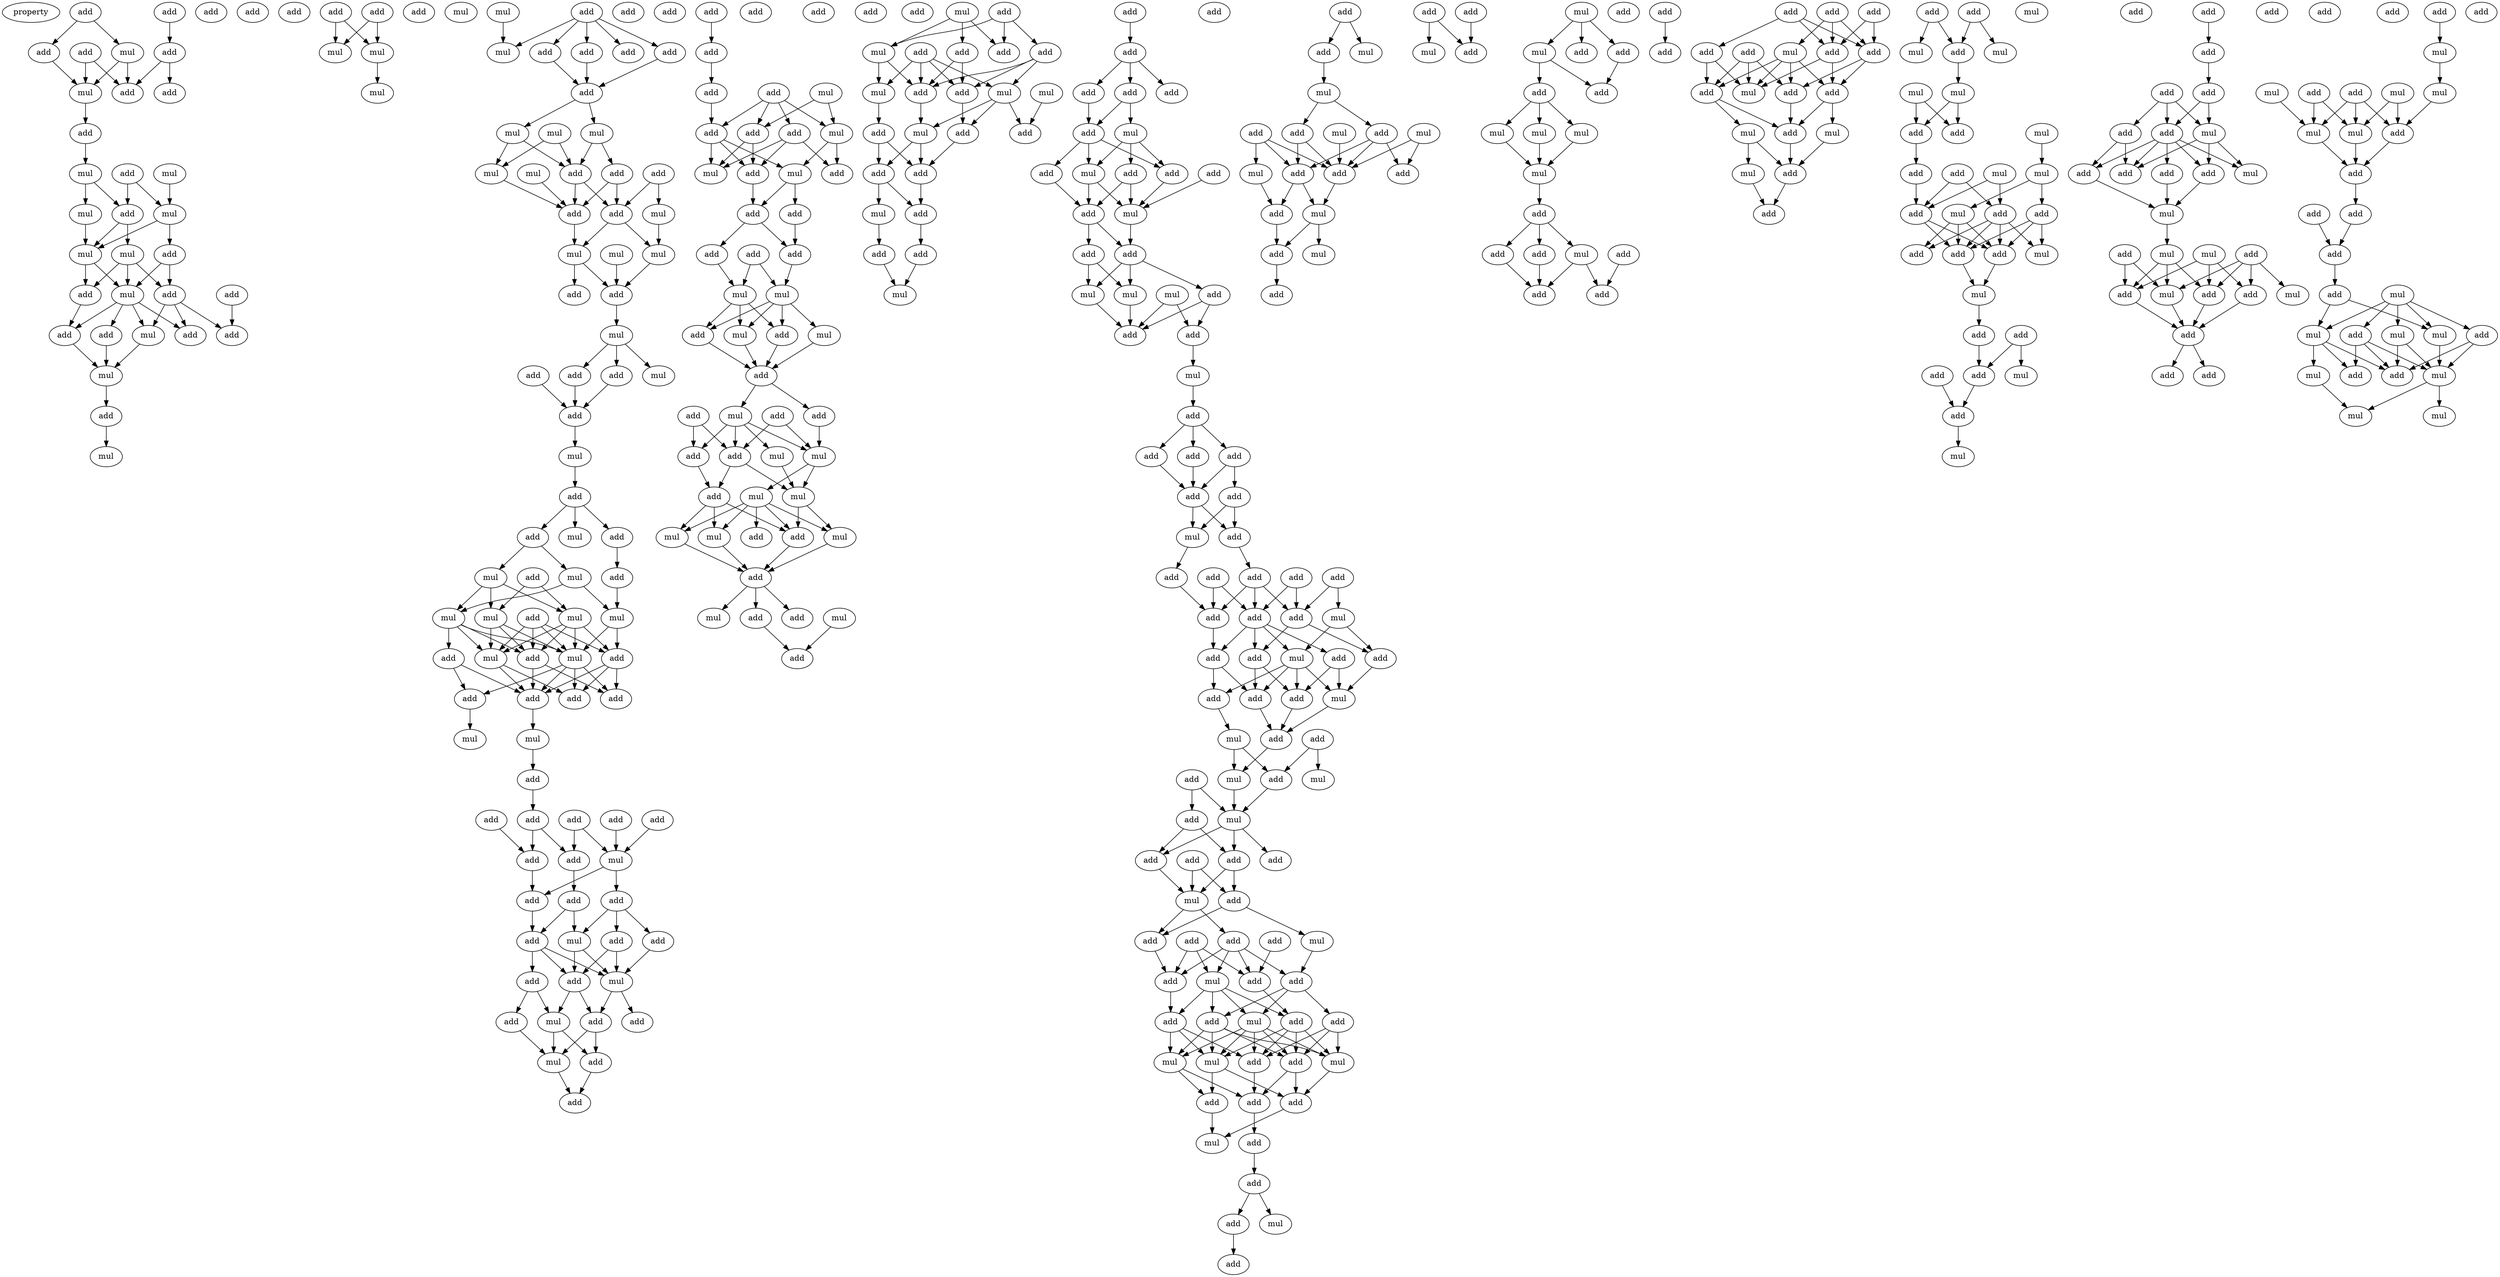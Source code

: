 digraph {
    node [fontcolor=black]
    property [mul=2,lf=1.3]
    0 [ label = add ];
    1 [ label = add ];
    2 [ label = add ];
    3 [ label = add ];
    4 [ label = add ];
    5 [ label = add ];
    6 [ label = mul ];
    7 [ label = add ];
    8 [ label = mul ];
    9 [ label = add ];
    10 [ label = add ];
    11 [ label = mul ];
    12 [ label = add ];
    13 [ label = mul ];
    14 [ label = add ];
    15 [ label = mul ];
    16 [ label = mul ];
    17 [ label = add ];
    18 [ label = mul ];
    19 [ label = mul ];
    20 [ label = add ];
    21 [ label = mul ];
    22 [ label = add ];
    23 [ label = add ];
    24 [ label = add ];
    25 [ label = mul ];
    26 [ label = add ];
    27 [ label = add ];
    28 [ label = add ];
    29 [ label = mul ];
    30 [ label = add ];
    31 [ label = mul ];
    32 [ label = add ];
    33 [ label = add ];
    34 [ label = add ];
    35 [ label = add ];
    36 [ label = add ];
    37 [ label = mul ];
    38 [ label = mul ];
    39 [ label = mul ];
    40 [ label = mul ];
    41 [ label = add ];
    42 [ label = mul ];
    43 [ label = mul ];
    44 [ label = add ];
    45 [ label = add ];
    46 [ label = add ];
    47 [ label = add ];
    48 [ label = add ];
    49 [ label = mul ];
    50 [ label = mul ];
    51 [ label = mul ];
    52 [ label = add ];
    53 [ label = mul ];
    54 [ label = add ];
    55 [ label = add ];
    56 [ label = mul ];
    57 [ label = mul ];
    58 [ label = add ];
    59 [ label = add ];
    60 [ label = mul ];
    61 [ label = mul ];
    62 [ label = mul ];
    63 [ label = add ];
    64 [ label = add ];
    65 [ label = mul ];
    66 [ label = add ];
    67 [ label = add ];
    68 [ label = add ];
    69 [ label = add ];
    70 [ label = mul ];
    71 [ label = add ];
    72 [ label = mul ];
    73 [ label = add ];
    74 [ label = add ];
    75 [ label = add ];
    76 [ label = mul ];
    77 [ label = add ];
    78 [ label = add ];
    79 [ label = add ];
    80 [ label = mul ];
    81 [ label = mul ];
    82 [ label = mul ];
    83 [ label = mul ];
    84 [ label = add ];
    85 [ label = mul ];
    86 [ label = mul ];
    87 [ label = mul ];
    88 [ label = add ];
    89 [ label = add ];
    90 [ label = add ];
    91 [ label = mul ];
    92 [ label = add ];
    93 [ label = add ];
    94 [ label = add ];
    95 [ label = add ];
    96 [ label = mul ];
    97 [ label = mul ];
    98 [ label = add ];
    99 [ label = add ];
    100 [ label = add ];
    101 [ label = add ];
    102 [ label = add ];
    103 [ label = add ];
    104 [ label = add ];
    105 [ label = add ];
    106 [ label = mul ];
    107 [ label = add ];
    108 [ label = add ];
    109 [ label = add ];
    110 [ label = mul ];
    111 [ label = add ];
    112 [ label = add ];
    113 [ label = add ];
    114 [ label = mul ];
    115 [ label = add ];
    116 [ label = add ];
    117 [ label = add ];
    118 [ label = add ];
    119 [ label = mul ];
    120 [ label = add ];
    121 [ label = mul ];
    122 [ label = add ];
    123 [ label = add ];
    124 [ label = add ];
    125 [ label = add ];
    126 [ label = mul ];
    127 [ label = add ];
    128 [ label = add ];
    129 [ label = add ];
    130 [ label = add ];
    131 [ label = add ];
    132 [ label = mul ];
    133 [ label = add ];
    134 [ label = mul ];
    135 [ label = add ];
    136 [ label = mul ];
    137 [ label = add ];
    138 [ label = add ];
    139 [ label = add ];
    140 [ label = add ];
    141 [ label = add ];
    142 [ label = add ];
    143 [ label = add ];
    144 [ label = mul ];
    145 [ label = mul ];
    146 [ label = mul ];
    147 [ label = add ];
    148 [ label = add ];
    149 [ label = mul ];
    150 [ label = add ];
    151 [ label = add ];
    152 [ label = mul ];
    153 [ label = add ];
    154 [ label = add ];
    155 [ label = add ];
    156 [ label = add ];
    157 [ label = mul ];
    158 [ label = mul ];
    159 [ label = add ];
    160 [ label = mul ];
    161 [ label = mul ];
    162 [ label = add ];
    163 [ label = add ];
    164 [ label = mul ];
    165 [ label = mul ];
    166 [ label = mul ];
    167 [ label = add ];
    168 [ label = add ];
    169 [ label = add ];
    170 [ label = add ];
    171 [ label = mul ];
    172 [ label = mul ];
    173 [ label = add ];
    174 [ label = add ];
    175 [ label = mul ];
    176 [ label = add ];
    177 [ label = add ];
    178 [ label = add ];
    179 [ label = add ];
    180 [ label = add ];
    181 [ label = mul ];
    182 [ label = mul ];
    183 [ label = mul ];
    184 [ label = add ];
    185 [ label = mul ];
    186 [ label = add ];
    187 [ label = mul ];
    188 [ label = add ];
    189 [ label = add ];
    190 [ label = add ];
    191 [ label = add ];
    192 [ label = add ];
    193 [ label = mul ];
    194 [ label = add ];
    195 [ label = add ];
    196 [ label = add ];
    197 [ label = add ];
    198 [ label = mul ];
    199 [ label = add ];
    200 [ label = add ];
    201 [ label = add ];
    202 [ label = add ];
    203 [ label = mul ];
    204 [ label = add ];
    205 [ label = add ];
    206 [ label = add ];
    207 [ label = mul ];
    208 [ label = add ];
    209 [ label = add ];
    210 [ label = add ];
    211 [ label = mul ];
    212 [ label = add ];
    213 [ label = add ];
    214 [ label = add ];
    215 [ label = mul ];
    216 [ label = mul ];
    217 [ label = mul ];
    218 [ label = add ];
    219 [ label = add ];
    220 [ label = mul ];
    221 [ label = add ];
    222 [ label = add ];
    223 [ label = add ];
    224 [ label = add ];
    225 [ label = add ];
    226 [ label = add ];
    227 [ label = mul ];
    228 [ label = add ];
    229 [ label = add ];
    230 [ label = add ];
    231 [ label = add ];
    232 [ label = add ];
    233 [ label = add ];
    234 [ label = add ];
    235 [ label = add ];
    236 [ label = add ];
    237 [ label = mul ];
    238 [ label = add ];
    239 [ label = mul ];
    240 [ label = add ];
    241 [ label = add ];
    242 [ label = add ];
    243 [ label = add ];
    244 [ label = add ];
    245 [ label = add ];
    246 [ label = mul ];
    247 [ label = mul ];
    248 [ label = add ];
    249 [ label = add ];
    250 [ label = mul ];
    251 [ label = add ];
    252 [ label = mul ];
    253 [ label = add ];
    254 [ label = add ];
    255 [ label = mul ];
    256 [ label = add ];
    257 [ label = add ];
    258 [ label = add ];
    259 [ label = add ];
    260 [ label = add ];
    261 [ label = mul ];
    262 [ label = add ];
    263 [ label = add ];
    264 [ label = add ];
    265 [ label = add ];
    266 [ label = mul ];
    267 [ label = add ];
    268 [ label = mul ];
    269 [ label = add ];
    270 [ label = add ];
    271 [ label = add ];
    272 [ label = add ];
    273 [ label = add ];
    274 [ label = add ];
    275 [ label = mul ];
    276 [ label = mul ];
    277 [ label = mul ];
    278 [ label = add ];
    279 [ label = add ];
    280 [ label = mul ];
    281 [ label = add ];
    282 [ label = add ];
    283 [ label = add ];
    284 [ label = mul ];
    285 [ label = add ];
    286 [ label = add ];
    287 [ label = add ];
    288 [ label = add ];
    289 [ label = mul ];
    290 [ label = add ];
    291 [ label = add ];
    292 [ label = add ];
    293 [ label = mul ];
    294 [ label = mul ];
    295 [ label = mul ];
    296 [ label = mul ];
    297 [ label = add ];
    298 [ label = add ];
    299 [ label = add ];
    300 [ label = add ];
    301 [ label = add ];
    302 [ label = add ];
    303 [ label = mul ];
    304 [ label = add ];
    305 [ label = mul ];
    306 [ label = add ];
    307 [ label = mul ];
    308 [ label = add ];
    309 [ label = add ];
    310 [ label = add ];
    311 [ label = mul ];
    312 [ label = mul ];
    313 [ label = mul ];
    314 [ label = add ];
    315 [ label = add ];
    316 [ label = add ];
    317 [ label = add ];
    318 [ label = add ];
    319 [ label = mul ];
    320 [ label = mul ];
    321 [ label = mul ];
    322 [ label = mul ];
    323 [ label = add ];
    324 [ label = add ];
    325 [ label = add ];
    326 [ label = add ];
    327 [ label = add ];
    328 [ label = mul ];
    329 [ label = add ];
    330 [ label = add ];
    331 [ label = add ];
    332 [ label = add ];
    333 [ label = add ];
    334 [ label = add ];
    335 [ label = add ];
    336 [ label = add ];
    337 [ label = add ];
    338 [ label = add ];
    339 [ label = add ];
    340 [ label = mul ];
    341 [ label = add ];
    342 [ label = add ];
    343 [ label = add ];
    344 [ label = mul ];
    345 [ label = mul ];
    346 [ label = mul ];
    347 [ label = add ];
    348 [ label = add ];
    349 [ label = mul ];
    350 [ label = add ];
    351 [ label = add ];
    352 [ label = add ];
    353 [ label = mul ];
    354 [ label = mul ];
    355 [ label = add ];
    356 [ label = mul ];
    357 [ label = mul ];
    358 [ label = mul ];
    359 [ label = add ];
    360 [ label = add ];
    361 [ label = mul ];
    362 [ label = add ];
    363 [ label = mul ];
    364 [ label = mul ];
    365 [ label = add ];
    366 [ label = add ];
    367 [ label = add ];
    368 [ label = mul ];
    369 [ label = add ];
    370 [ label = add ];
    371 [ label = add ];
    372 [ label = mul ];
    373 [ label = add ];
    374 [ label = add ];
    375 [ label = mul ];
    376 [ label = add ];
    377 [ label = add ];
    378 [ label = mul ];
    379 [ label = add ];
    380 [ label = add ];
    381 [ label = add ];
    382 [ label = add ];
    383 [ label = mul ];
    384 [ label = add ];
    385 [ label = add ];
    386 [ label = add ];
    387 [ label = add ];
    388 [ label = add ];
    389 [ label = add ];
    390 [ label = mul ];
    391 [ label = add ];
    392 [ label = add ];
    393 [ label = mul ];
    394 [ label = add ];
    395 [ label = add ];
    396 [ label = mul ];
    397 [ label = mul ];
    398 [ label = add ];
    399 [ label = mul ];
    400 [ label = add ];
    401 [ label = mul ];
    402 [ label = mul ];
    403 [ label = add ];
    404 [ label = add ];
    405 [ label = add ];
    406 [ label = add ];
    407 [ label = add ];
    408 [ label = add ];
    409 [ label = add ];
    410 [ label = add ];
    411 [ label = add ];
    412 [ label = mul ];
    413 [ label = add ];
    414 [ label = add ];
    415 [ label = mul ];
    416 [ label = mul ];
    417 [ label = mul ];
    418 [ label = mul ];
    419 [ label = add ];
    420 [ label = mul ];
    421 [ label = add ];
    422 [ label = add ];
    423 [ label = add ];
    424 [ label = add ];
    425 [ label = add ];
    426 [ label = mul ];
    427 [ label = add ];
    428 [ label = add ];
    429 [ label = mul ];
    430 [ label = add ];
    431 [ label = mul ];
    432 [ label = mul ];
    433 [ label = mul ];
    434 [ label = add ];
    435 [ label = add ];
    436 [ label = mul ];
    437 [ label = mul ];
    438 [ label = mul ];
    0 -> 5 [ name = 0 ];
    0 -> 6 [ name = 1 ];
    2 -> 4 [ name = 2 ];
    3 -> 7 [ name = 3 ];
    3 -> 8 [ name = 4 ];
    4 -> 7 [ name = 5 ];
    4 -> 9 [ name = 6 ];
    5 -> 8 [ name = 7 ];
    6 -> 7 [ name = 8 ];
    6 -> 8 [ name = 9 ];
    8 -> 10 [ name = 10 ];
    10 -> 13 [ name = 11 ];
    11 -> 15 [ name = 12 ];
    12 -> 14 [ name = 13 ];
    12 -> 15 [ name = 14 ];
    13 -> 14 [ name = 15 ];
    13 -> 16 [ name = 16 ];
    14 -> 18 [ name = 17 ];
    14 -> 19 [ name = 18 ];
    15 -> 17 [ name = 19 ];
    15 -> 18 [ name = 20 ];
    16 -> 18 [ name = 21 ];
    17 -> 21 [ name = 22 ];
    17 -> 23 [ name = 23 ];
    18 -> 21 [ name = 24 ];
    18 -> 22 [ name = 25 ];
    19 -> 21 [ name = 26 ];
    19 -> 22 [ name = 27 ];
    19 -> 23 [ name = 28 ];
    20 -> 24 [ name = 29 ];
    21 -> 25 [ name = 30 ];
    21 -> 26 [ name = 31 ];
    21 -> 27 [ name = 32 ];
    21 -> 28 [ name = 33 ];
    22 -> 28 [ name = 34 ];
    23 -> 24 [ name = 35 ];
    23 -> 25 [ name = 36 ];
    23 -> 27 [ name = 37 ];
    25 -> 29 [ name = 38 ];
    26 -> 29 [ name = 39 ];
    28 -> 29 [ name = 40 ];
    29 -> 30 [ name = 41 ];
    30 -> 31 [ name = 42 ];
    34 -> 37 [ name = 43 ];
    34 -> 38 [ name = 44 ];
    35 -> 37 [ name = 45 ];
    35 -> 38 [ name = 46 ];
    38 -> 39 [ name = 47 ];
    41 -> 43 [ name = 48 ];
    41 -> 44 [ name = 49 ];
    41 -> 45 [ name = 50 ];
    41 -> 46 [ name = 51 ];
    41 -> 47 [ name = 52 ];
    42 -> 43 [ name = 53 ];
    44 -> 48 [ name = 54 ];
    46 -> 48 [ name = 55 ];
    47 -> 48 [ name = 56 ];
    48 -> 49 [ name = 57 ];
    48 -> 50 [ name = 58 ];
    49 -> 53 [ name = 59 ];
    49 -> 55 [ name = 60 ];
    50 -> 52 [ name = 61 ];
    50 -> 55 [ name = 62 ];
    51 -> 53 [ name = 63 ];
    51 -> 55 [ name = 64 ];
    52 -> 58 [ name = 65 ];
    52 -> 59 [ name = 66 ];
    53 -> 58 [ name = 67 ];
    54 -> 57 [ name = 68 ];
    54 -> 59 [ name = 69 ];
    55 -> 58 [ name = 70 ];
    55 -> 59 [ name = 71 ];
    56 -> 58 [ name = 72 ];
    57 -> 60 [ name = 73 ];
    58 -> 61 [ name = 74 ];
    59 -> 60 [ name = 75 ];
    59 -> 61 [ name = 76 ];
    60 -> 63 [ name = 77 ];
    61 -> 63 [ name = 78 ];
    61 -> 64 [ name = 79 ];
    62 -> 63 [ name = 80 ];
    63 -> 65 [ name = 81 ];
    65 -> 68 [ name = 82 ];
    65 -> 69 [ name = 83 ];
    65 -> 70 [ name = 84 ];
    66 -> 71 [ name = 85 ];
    68 -> 71 [ name = 86 ];
    69 -> 71 [ name = 87 ];
    71 -> 72 [ name = 88 ];
    72 -> 73 [ name = 89 ];
    73 -> 75 [ name = 90 ];
    73 -> 76 [ name = 91 ];
    73 -> 77 [ name = 92 ];
    75 -> 80 [ name = 93 ];
    75 -> 81 [ name = 94 ];
    77 -> 79 [ name = 95 ];
    78 -> 82 [ name = 96 ];
    78 -> 83 [ name = 97 ];
    79 -> 86 [ name = 98 ];
    80 -> 82 [ name = 99 ];
    80 -> 83 [ name = 100 ];
    80 -> 85 [ name = 101 ];
    81 -> 85 [ name = 102 ];
    81 -> 86 [ name = 103 ];
    82 -> 87 [ name = 104 ];
    82 -> 89 [ name = 105 ];
    82 -> 90 [ name = 106 ];
    82 -> 91 [ name = 107 ];
    83 -> 87 [ name = 108 ];
    83 -> 90 [ name = 109 ];
    83 -> 91 [ name = 110 ];
    84 -> 87 [ name = 111 ];
    84 -> 89 [ name = 112 ];
    84 -> 90 [ name = 113 ];
    84 -> 91 [ name = 114 ];
    85 -> 87 [ name = 115 ];
    85 -> 88 [ name = 116 ];
    85 -> 90 [ name = 117 ];
    85 -> 91 [ name = 118 ];
    86 -> 87 [ name = 119 ];
    86 -> 89 [ name = 120 ];
    87 -> 92 [ name = 121 ];
    87 -> 93 [ name = 122 ];
    87 -> 94 [ name = 123 ];
    87 -> 95 [ name = 124 ];
    88 -> 93 [ name = 125 ];
    88 -> 94 [ name = 126 ];
    89 -> 92 [ name = 127 ];
    89 -> 94 [ name = 128 ];
    89 -> 95 [ name = 129 ];
    90 -> 94 [ name = 130 ];
    90 -> 95 [ name = 131 ];
    91 -> 92 [ name = 132 ];
    91 -> 94 [ name = 133 ];
    93 -> 97 [ name = 134 ];
    94 -> 96 [ name = 135 ];
    96 -> 98 [ name = 136 ];
    98 -> 103 [ name = 137 ];
    99 -> 106 [ name = 138 ];
    100 -> 104 [ name = 139 ];
    101 -> 105 [ name = 140 ];
    101 -> 106 [ name = 141 ];
    102 -> 106 [ name = 142 ];
    103 -> 104 [ name = 143 ];
    103 -> 105 [ name = 144 ];
    104 -> 107 [ name = 145 ];
    105 -> 108 [ name = 146 ];
    106 -> 107 [ name = 147 ];
    106 -> 109 [ name = 148 ];
    107 -> 111 [ name = 149 ];
    108 -> 110 [ name = 150 ];
    108 -> 111 [ name = 151 ];
    109 -> 110 [ name = 152 ];
    109 -> 112 [ name = 153 ];
    109 -> 113 [ name = 154 ];
    110 -> 114 [ name = 155 ];
    110 -> 116 [ name = 156 ];
    111 -> 114 [ name = 157 ];
    111 -> 115 [ name = 158 ];
    111 -> 116 [ name = 159 ];
    112 -> 114 [ name = 160 ];
    112 -> 116 [ name = 161 ];
    113 -> 114 [ name = 162 ];
    114 -> 118 [ name = 163 ];
    114 -> 120 [ name = 164 ];
    115 -> 117 [ name = 165 ];
    115 -> 119 [ name = 166 ];
    116 -> 119 [ name = 167 ];
    116 -> 120 [ name = 168 ];
    117 -> 121 [ name = 169 ];
    119 -> 121 [ name = 170 ];
    119 -> 122 [ name = 171 ];
    120 -> 121 [ name = 172 ];
    120 -> 122 [ name = 173 ];
    121 -> 124 [ name = 174 ];
    122 -> 124 [ name = 175 ];
    123 -> 125 [ name = 176 ];
    125 -> 128 [ name = 177 ];
    126 -> 129 [ name = 178 ];
    126 -> 132 [ name = 179 ];
    127 -> 129 [ name = 180 ];
    127 -> 130 [ name = 181 ];
    127 -> 131 [ name = 182 ];
    127 -> 132 [ name = 183 ];
    128 -> 131 [ name = 184 ];
    129 -> 133 [ name = 185 ];
    129 -> 136 [ name = 186 ];
    130 -> 133 [ name = 187 ];
    130 -> 135 [ name = 188 ];
    130 -> 136 [ name = 189 ];
    131 -> 133 [ name = 190 ];
    131 -> 134 [ name = 191 ];
    131 -> 136 [ name = 192 ];
    132 -> 134 [ name = 193 ];
    132 -> 135 [ name = 194 ];
    133 -> 137 [ name = 195 ];
    134 -> 137 [ name = 196 ];
    134 -> 138 [ name = 197 ];
    137 -> 139 [ name = 198 ];
    137 -> 140 [ name = 199 ];
    138 -> 140 [ name = 200 ];
    139 -> 145 [ name = 201 ];
    140 -> 144 [ name = 202 ];
    141 -> 144 [ name = 203 ];
    141 -> 145 [ name = 204 ];
    144 -> 146 [ name = 205 ];
    144 -> 147 [ name = 206 ];
    144 -> 149 [ name = 207 ];
    144 -> 150 [ name = 208 ];
    145 -> 146 [ name = 209 ];
    145 -> 147 [ name = 210 ];
    145 -> 150 [ name = 211 ];
    146 -> 151 [ name = 212 ];
    147 -> 151 [ name = 213 ];
    149 -> 151 [ name = 214 ];
    150 -> 151 [ name = 215 ];
    151 -> 152 [ name = 216 ];
    151 -> 155 [ name = 217 ];
    152 -> 156 [ name = 218 ];
    152 -> 157 [ name = 219 ];
    152 -> 158 [ name = 220 ];
    152 -> 159 [ name = 221 ];
    153 -> 156 [ name = 222 ];
    153 -> 159 [ name = 223 ];
    154 -> 157 [ name = 224 ];
    154 -> 159 [ name = 225 ];
    155 -> 157 [ name = 226 ];
    156 -> 162 [ name = 227 ];
    157 -> 160 [ name = 228 ];
    157 -> 161 [ name = 229 ];
    158 -> 160 [ name = 230 ];
    159 -> 160 [ name = 231 ];
    159 -> 162 [ name = 232 ];
    160 -> 163 [ name = 233 ];
    160 -> 164 [ name = 234 ];
    161 -> 163 [ name = 235 ];
    161 -> 164 [ name = 236 ];
    161 -> 165 [ name = 237 ];
    161 -> 166 [ name = 238 ];
    161 -> 167 [ name = 239 ];
    162 -> 163 [ name = 240 ];
    162 -> 165 [ name = 241 ];
    162 -> 166 [ name = 242 ];
    163 -> 168 [ name = 243 ];
    164 -> 168 [ name = 244 ];
    165 -> 168 [ name = 245 ];
    166 -> 168 [ name = 246 ];
    168 -> 169 [ name = 247 ];
    168 -> 170 [ name = 248 ];
    168 -> 172 [ name = 249 ];
    169 -> 174 [ name = 250 ];
    171 -> 174 [ name = 251 ];
    175 -> 177 [ name = 252 ];
    175 -> 179 [ name = 253 ];
    175 -> 181 [ name = 254 ];
    176 -> 177 [ name = 255 ];
    176 -> 180 [ name = 256 ];
    176 -> 181 [ name = 257 ];
    178 -> 183 [ name = 258 ];
    178 -> 184 [ name = 259 ];
    178 -> 185 [ name = 260 ];
    178 -> 186 [ name = 261 ];
    179 -> 184 [ name = 262 ];
    179 -> 186 [ name = 263 ];
    180 -> 183 [ name = 264 ];
    180 -> 184 [ name = 265 ];
    180 -> 186 [ name = 266 ];
    181 -> 184 [ name = 267 ];
    181 -> 185 [ name = 268 ];
    182 -> 190 [ name = 269 ];
    183 -> 187 [ name = 270 ];
    183 -> 188 [ name = 271 ];
    183 -> 190 [ name = 272 ];
    184 -> 187 [ name = 273 ];
    185 -> 189 [ name = 274 ];
    186 -> 188 [ name = 275 ];
    187 -> 191 [ name = 276 ];
    187 -> 192 [ name = 277 ];
    188 -> 191 [ name = 278 ];
    189 -> 191 [ name = 279 ];
    189 -> 192 [ name = 280 ];
    191 -> 194 [ name = 281 ];
    192 -> 193 [ name = 282 ];
    192 -> 194 [ name = 283 ];
    193 -> 195 [ name = 284 ];
    194 -> 196 [ name = 285 ];
    195 -> 198 [ name = 286 ];
    196 -> 198 [ name = 287 ];
    197 -> 199 [ name = 288 ];
    199 -> 200 [ name = 289 ];
    199 -> 201 [ name = 290 ];
    199 -> 202 [ name = 291 ];
    200 -> 204 [ name = 292 ];
    202 -> 203 [ name = 293 ];
    202 -> 204 [ name = 294 ];
    203 -> 206 [ name = 295 ];
    203 -> 207 [ name = 296 ];
    203 -> 208 [ name = 297 ];
    204 -> 205 [ name = 298 ];
    204 -> 206 [ name = 299 ];
    204 -> 207 [ name = 300 ];
    205 -> 210 [ name = 301 ];
    206 -> 211 [ name = 302 ];
    207 -> 210 [ name = 303 ];
    207 -> 211 [ name = 304 ];
    208 -> 210 [ name = 305 ];
    208 -> 211 [ name = 306 ];
    209 -> 211 [ name = 307 ];
    210 -> 212 [ name = 308 ];
    210 -> 213 [ name = 309 ];
    211 -> 213 [ name = 310 ];
    212 -> 215 [ name = 311 ];
    212 -> 217 [ name = 312 ];
    213 -> 214 [ name = 313 ];
    213 -> 215 [ name = 314 ];
    213 -> 217 [ name = 315 ];
    214 -> 218 [ name = 316 ];
    214 -> 219 [ name = 317 ];
    215 -> 218 [ name = 318 ];
    216 -> 218 [ name = 319 ];
    216 -> 219 [ name = 320 ];
    217 -> 218 [ name = 321 ];
    219 -> 220 [ name = 322 ];
    220 -> 221 [ name = 323 ];
    221 -> 222 [ name = 324 ];
    221 -> 223 [ name = 325 ];
    221 -> 224 [ name = 326 ];
    222 -> 225 [ name = 327 ];
    223 -> 225 [ name = 328 ];
    223 -> 226 [ name = 329 ];
    224 -> 225 [ name = 330 ];
    225 -> 227 [ name = 331 ];
    225 -> 228 [ name = 332 ];
    226 -> 227 [ name = 333 ];
    226 -> 228 [ name = 334 ];
    227 -> 233 [ name = 335 ];
    228 -> 232 [ name = 336 ];
    229 -> 235 [ name = 337 ];
    229 -> 236 [ name = 338 ];
    230 -> 234 [ name = 339 ];
    230 -> 236 [ name = 340 ];
    231 -> 235 [ name = 341 ];
    231 -> 237 [ name = 342 ];
    232 -> 234 [ name = 343 ];
    232 -> 235 [ name = 344 ];
    232 -> 236 [ name = 345 ];
    233 -> 234 [ name = 346 ];
    234 -> 238 [ name = 347 ];
    235 -> 241 [ name = 348 ];
    235 -> 242 [ name = 349 ];
    236 -> 238 [ name = 350 ];
    236 -> 239 [ name = 351 ];
    236 -> 240 [ name = 352 ];
    236 -> 241 [ name = 353 ];
    237 -> 239 [ name = 354 ];
    237 -> 242 [ name = 355 ];
    238 -> 243 [ name = 356 ];
    238 -> 245 [ name = 357 ];
    239 -> 243 [ name = 358 ];
    239 -> 244 [ name = 359 ];
    239 -> 245 [ name = 360 ];
    239 -> 246 [ name = 361 ];
    240 -> 244 [ name = 362 ];
    240 -> 246 [ name = 363 ];
    241 -> 244 [ name = 364 ];
    241 -> 245 [ name = 365 ];
    242 -> 246 [ name = 366 ];
    243 -> 247 [ name = 367 ];
    244 -> 248 [ name = 368 ];
    245 -> 248 [ name = 369 ];
    246 -> 248 [ name = 370 ];
    247 -> 252 [ name = 371 ];
    247 -> 253 [ name = 372 ];
    248 -> 252 [ name = 373 ];
    249 -> 250 [ name = 374 ];
    249 -> 253 [ name = 375 ];
    251 -> 254 [ name = 376 ];
    251 -> 255 [ name = 377 ];
    252 -> 255 [ name = 378 ];
    253 -> 255 [ name = 379 ];
    254 -> 256 [ name = 380 ];
    254 -> 259 [ name = 381 ];
    255 -> 256 [ name = 382 ];
    255 -> 258 [ name = 383 ];
    255 -> 259 [ name = 384 ];
    256 -> 260 [ name = 385 ];
    256 -> 261 [ name = 386 ];
    257 -> 260 [ name = 387 ];
    257 -> 261 [ name = 388 ];
    259 -> 261 [ name = 389 ];
    260 -> 262 [ name = 390 ];
    260 -> 266 [ name = 391 ];
    261 -> 262 [ name = 392 ];
    261 -> 264 [ name = 393 ];
    262 -> 267 [ name = 394 ];
    263 -> 267 [ name = 395 ];
    263 -> 268 [ name = 396 ];
    263 -> 270 [ name = 397 ];
    264 -> 267 [ name = 398 ];
    264 -> 268 [ name = 399 ];
    264 -> 269 [ name = 400 ];
    264 -> 270 [ name = 401 ];
    265 -> 270 [ name = 402 ];
    266 -> 269 [ name = 403 ];
    267 -> 274 [ name = 404 ];
    268 -> 271 [ name = 405 ];
    268 -> 272 [ name = 406 ];
    268 -> 274 [ name = 407 ];
    268 -> 275 [ name = 408 ];
    269 -> 271 [ name = 409 ];
    269 -> 273 [ name = 410 ];
    269 -> 275 [ name = 411 ];
    270 -> 272 [ name = 412 ];
    271 -> 276 [ name = 413 ];
    271 -> 277 [ name = 414 ];
    271 -> 278 [ name = 415 ];
    271 -> 280 [ name = 416 ];
    272 -> 276 [ name = 417 ];
    272 -> 277 [ name = 418 ];
    272 -> 278 [ name = 419 ];
    272 -> 279 [ name = 420 ];
    273 -> 277 [ name = 421 ];
    273 -> 278 [ name = 422 ];
    273 -> 279 [ name = 423 ];
    274 -> 276 [ name = 424 ];
    274 -> 279 [ name = 425 ];
    274 -> 280 [ name = 426 ];
    275 -> 276 [ name = 427 ];
    275 -> 277 [ name = 428 ];
    275 -> 278 [ name = 429 ];
    275 -> 279 [ name = 430 ];
    275 -> 280 [ name = 431 ];
    276 -> 282 [ name = 432 ];
    276 -> 283 [ name = 433 ];
    277 -> 283 [ name = 434 ];
    278 -> 281 [ name = 435 ];
    278 -> 283 [ name = 436 ];
    279 -> 281 [ name = 437 ];
    280 -> 281 [ name = 438 ];
    280 -> 282 [ name = 439 ];
    281 -> 285 [ name = 440 ];
    282 -> 284 [ name = 441 ];
    283 -> 284 [ name = 442 ];
    285 -> 287 [ name = 443 ];
    287 -> 288 [ name = 444 ];
    287 -> 289 [ name = 445 ];
    288 -> 290 [ name = 446 ];
    291 -> 292 [ name = 447 ];
    291 -> 293 [ name = 448 ];
    292 -> 294 [ name = 449 ];
    294 -> 297 [ name = 450 ];
    294 -> 299 [ name = 451 ];
    295 -> 301 [ name = 452 ];
    296 -> 301 [ name = 453 ];
    296 -> 302 [ name = 454 ];
    297 -> 300 [ name = 455 ];
    297 -> 301 [ name = 456 ];
    297 -> 302 [ name = 457 ];
    298 -> 300 [ name = 458 ];
    298 -> 301 [ name = 459 ];
    298 -> 303 [ name = 460 ];
    299 -> 300 [ name = 461 ];
    299 -> 301 [ name = 462 ];
    300 -> 304 [ name = 463 ];
    300 -> 305 [ name = 464 ];
    301 -> 305 [ name = 465 ];
    303 -> 304 [ name = 466 ];
    304 -> 306 [ name = 467 ];
    305 -> 306 [ name = 468 ];
    305 -> 307 [ name = 469 ];
    306 -> 308 [ name = 470 ];
    309 -> 313 [ name = 471 ];
    309 -> 315 [ name = 472 ];
    310 -> 315 [ name = 473 ];
    311 -> 312 [ name = 474 ];
    311 -> 314 [ name = 475 ];
    311 -> 316 [ name = 476 ];
    312 -> 317 [ name = 477 ];
    312 -> 318 [ name = 478 ];
    316 -> 318 [ name = 479 ];
    317 -> 319 [ name = 480 ];
    317 -> 320 [ name = 481 ];
    317 -> 321 [ name = 482 ];
    319 -> 322 [ name = 483 ];
    320 -> 322 [ name = 484 ];
    321 -> 322 [ name = 485 ];
    322 -> 324 [ name = 486 ];
    324 -> 326 [ name = 487 ];
    324 -> 327 [ name = 488 ];
    324 -> 328 [ name = 489 ];
    325 -> 329 [ name = 490 ];
    326 -> 330 [ name = 491 ];
    327 -> 330 [ name = 492 ];
    328 -> 329 [ name = 493 ];
    328 -> 330 [ name = 494 ];
    331 -> 334 [ name = 495 ];
    332 -> 336 [ name = 496 ];
    332 -> 339 [ name = 497 ];
    333 -> 336 [ name = 498 ];
    333 -> 339 [ name = 499 ];
    333 -> 340 [ name = 500 ];
    335 -> 336 [ name = 501 ];
    335 -> 338 [ name = 502 ];
    335 -> 339 [ name = 503 ];
    336 -> 341 [ name = 504 ];
    336 -> 342 [ name = 505 ];
    337 -> 341 [ name = 506 ];
    337 -> 343 [ name = 507 ];
    337 -> 344 [ name = 508 ];
    338 -> 343 [ name = 509 ];
    338 -> 344 [ name = 510 ];
    339 -> 342 [ name = 511 ];
    339 -> 344 [ name = 512 ];
    340 -> 341 [ name = 513 ];
    340 -> 342 [ name = 514 ];
    340 -> 343 [ name = 515 ];
    340 -> 344 [ name = 516 ];
    341 -> 347 [ name = 517 ];
    342 -> 346 [ name = 518 ];
    342 -> 347 [ name = 519 ];
    343 -> 345 [ name = 520 ];
    343 -> 347 [ name = 521 ];
    345 -> 348 [ name = 522 ];
    345 -> 349 [ name = 523 ];
    346 -> 348 [ name = 524 ];
    347 -> 348 [ name = 525 ];
    348 -> 350 [ name = 526 ];
    349 -> 350 [ name = 527 ];
    351 -> 354 [ name = 528 ];
    351 -> 355 [ name = 529 ];
    352 -> 355 [ name = 530 ];
    352 -> 356 [ name = 531 ];
    355 -> 358 [ name = 532 ];
    357 -> 359 [ name = 533 ];
    357 -> 362 [ name = 534 ];
    358 -> 359 [ name = 535 ];
    358 -> 362 [ name = 536 ];
    359 -> 365 [ name = 537 ];
    361 -> 363 [ name = 538 ];
    363 -> 367 [ name = 539 ];
    363 -> 368 [ name = 540 ];
    364 -> 369 [ name = 541 ];
    364 -> 370 [ name = 542 ];
    365 -> 370 [ name = 543 ];
    366 -> 369 [ name = 544 ];
    366 -> 370 [ name = 545 ];
    367 -> 372 [ name = 546 ];
    367 -> 373 [ name = 547 ];
    367 -> 374 [ name = 548 ];
    368 -> 371 [ name = 549 ];
    368 -> 373 [ name = 550 ];
    368 -> 374 [ name = 551 ];
    369 -> 371 [ name = 552 ];
    369 -> 372 [ name = 553 ];
    369 -> 373 [ name = 554 ];
    369 -> 374 [ name = 555 ];
    370 -> 373 [ name = 556 ];
    370 -> 374 [ name = 557 ];
    373 -> 375 [ name = 558 ];
    374 -> 375 [ name = 559 ];
    375 -> 376 [ name = 560 ];
    376 -> 379 [ name = 561 ];
    377 -> 378 [ name = 562 ];
    377 -> 379 [ name = 563 ];
    379 -> 381 [ name = 564 ];
    380 -> 381 [ name = 565 ];
    381 -> 383 [ name = 566 ];
    382 -> 385 [ name = 567 ];
    385 -> 386 [ name = 568 ];
    386 -> 389 [ name = 569 ];
    386 -> 390 [ name = 570 ];
    387 -> 388 [ name = 571 ];
    387 -> 389 [ name = 572 ];
    387 -> 390 [ name = 573 ];
    388 -> 391 [ name = 574 ];
    388 -> 394 [ name = 575 ];
    389 -> 391 [ name = 576 ];
    389 -> 392 [ name = 577 ];
    389 -> 393 [ name = 578 ];
    389 -> 394 [ name = 579 ];
    389 -> 395 [ name = 580 ];
    390 -> 392 [ name = 581 ];
    390 -> 393 [ name = 582 ];
    390 -> 394 [ name = 583 ];
    391 -> 396 [ name = 584 ];
    392 -> 396 [ name = 585 ];
    395 -> 396 [ name = 586 ];
    396 -> 397 [ name = 587 ];
    397 -> 402 [ name = 588 ];
    397 -> 403 [ name = 589 ];
    397 -> 405 [ name = 590 ];
    398 -> 402 [ name = 591 ];
    398 -> 403 [ name = 592 ];
    399 -> 403 [ name = 593 ];
    399 -> 404 [ name = 594 ];
    399 -> 405 [ name = 595 ];
    400 -> 401 [ name = 596 ];
    400 -> 402 [ name = 597 ];
    400 -> 404 [ name = 598 ];
    400 -> 405 [ name = 599 ];
    402 -> 406 [ name = 600 ];
    403 -> 406 [ name = 601 ];
    404 -> 406 [ name = 602 ];
    405 -> 406 [ name = 603 ];
    406 -> 408 [ name = 604 ];
    406 -> 410 [ name = 605 ];
    411 -> 412 [ name = 606 ];
    412 -> 415 [ name = 607 ];
    413 -> 418 [ name = 608 ];
    413 -> 420 [ name = 609 ];
    414 -> 418 [ name = 610 ];
    414 -> 419 [ name = 611 ];
    414 -> 420 [ name = 612 ];
    415 -> 419 [ name = 613 ];
    416 -> 419 [ name = 614 ];
    416 -> 420 [ name = 615 ];
    417 -> 418 [ name = 616 ];
    418 -> 421 [ name = 617 ];
    419 -> 421 [ name = 618 ];
    420 -> 421 [ name = 619 ];
    421 -> 424 [ name = 620 ];
    422 -> 425 [ name = 621 ];
    424 -> 425 [ name = 622 ];
    425 -> 427 [ name = 623 ];
    426 -> 428 [ name = 624 ];
    426 -> 429 [ name = 625 ];
    426 -> 430 [ name = 626 ];
    426 -> 431 [ name = 627 ];
    426 -> 432 [ name = 628 ];
    427 -> 429 [ name = 629 ];
    427 -> 432 [ name = 630 ];
    428 -> 434 [ name = 631 ];
    428 -> 436 [ name = 632 ];
    429 -> 436 [ name = 633 ];
    430 -> 434 [ name = 634 ];
    430 -> 435 [ name = 635 ];
    430 -> 436 [ name = 636 ];
    431 -> 434 [ name = 637 ];
    431 -> 436 [ name = 638 ];
    432 -> 433 [ name = 639 ];
    432 -> 434 [ name = 640 ];
    432 -> 435 [ name = 641 ];
    433 -> 437 [ name = 642 ];
    436 -> 437 [ name = 643 ];
    436 -> 438 [ name = 644 ];
}

